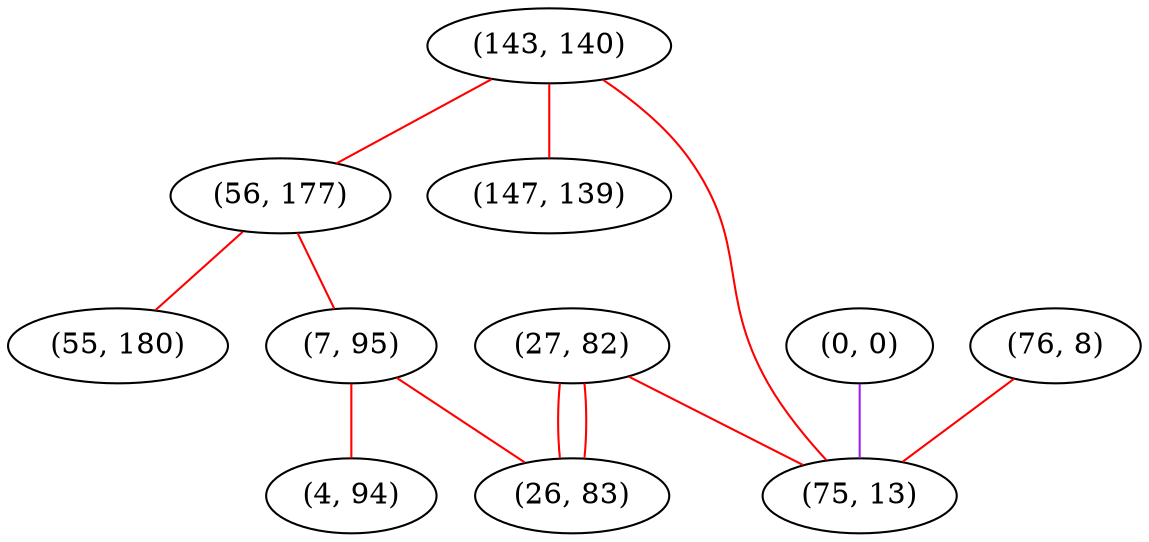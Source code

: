 graph "" {
"(143, 140)";
"(0, 0)";
"(56, 177)";
"(27, 82)";
"(147, 139)";
"(55, 180)";
"(7, 95)";
"(76, 8)";
"(26, 83)";
"(4, 94)";
"(75, 13)";
"(143, 140)" -- "(56, 177)"  [color=red, key=0, weight=1];
"(143, 140)" -- "(147, 139)"  [color=red, key=0, weight=1];
"(143, 140)" -- "(75, 13)"  [color=red, key=0, weight=1];
"(0, 0)" -- "(75, 13)"  [color=purple, key=0, weight=4];
"(56, 177)" -- "(55, 180)"  [color=red, key=0, weight=1];
"(56, 177)" -- "(7, 95)"  [color=red, key=0, weight=1];
"(27, 82)" -- "(26, 83)"  [color=red, key=0, weight=1];
"(27, 82)" -- "(26, 83)"  [color=red, key=1, weight=1];
"(27, 82)" -- "(75, 13)"  [color=red, key=0, weight=1];
"(7, 95)" -- "(26, 83)"  [color=red, key=0, weight=1];
"(7, 95)" -- "(4, 94)"  [color=red, key=0, weight=1];
"(76, 8)" -- "(75, 13)"  [color=red, key=0, weight=1];
}
